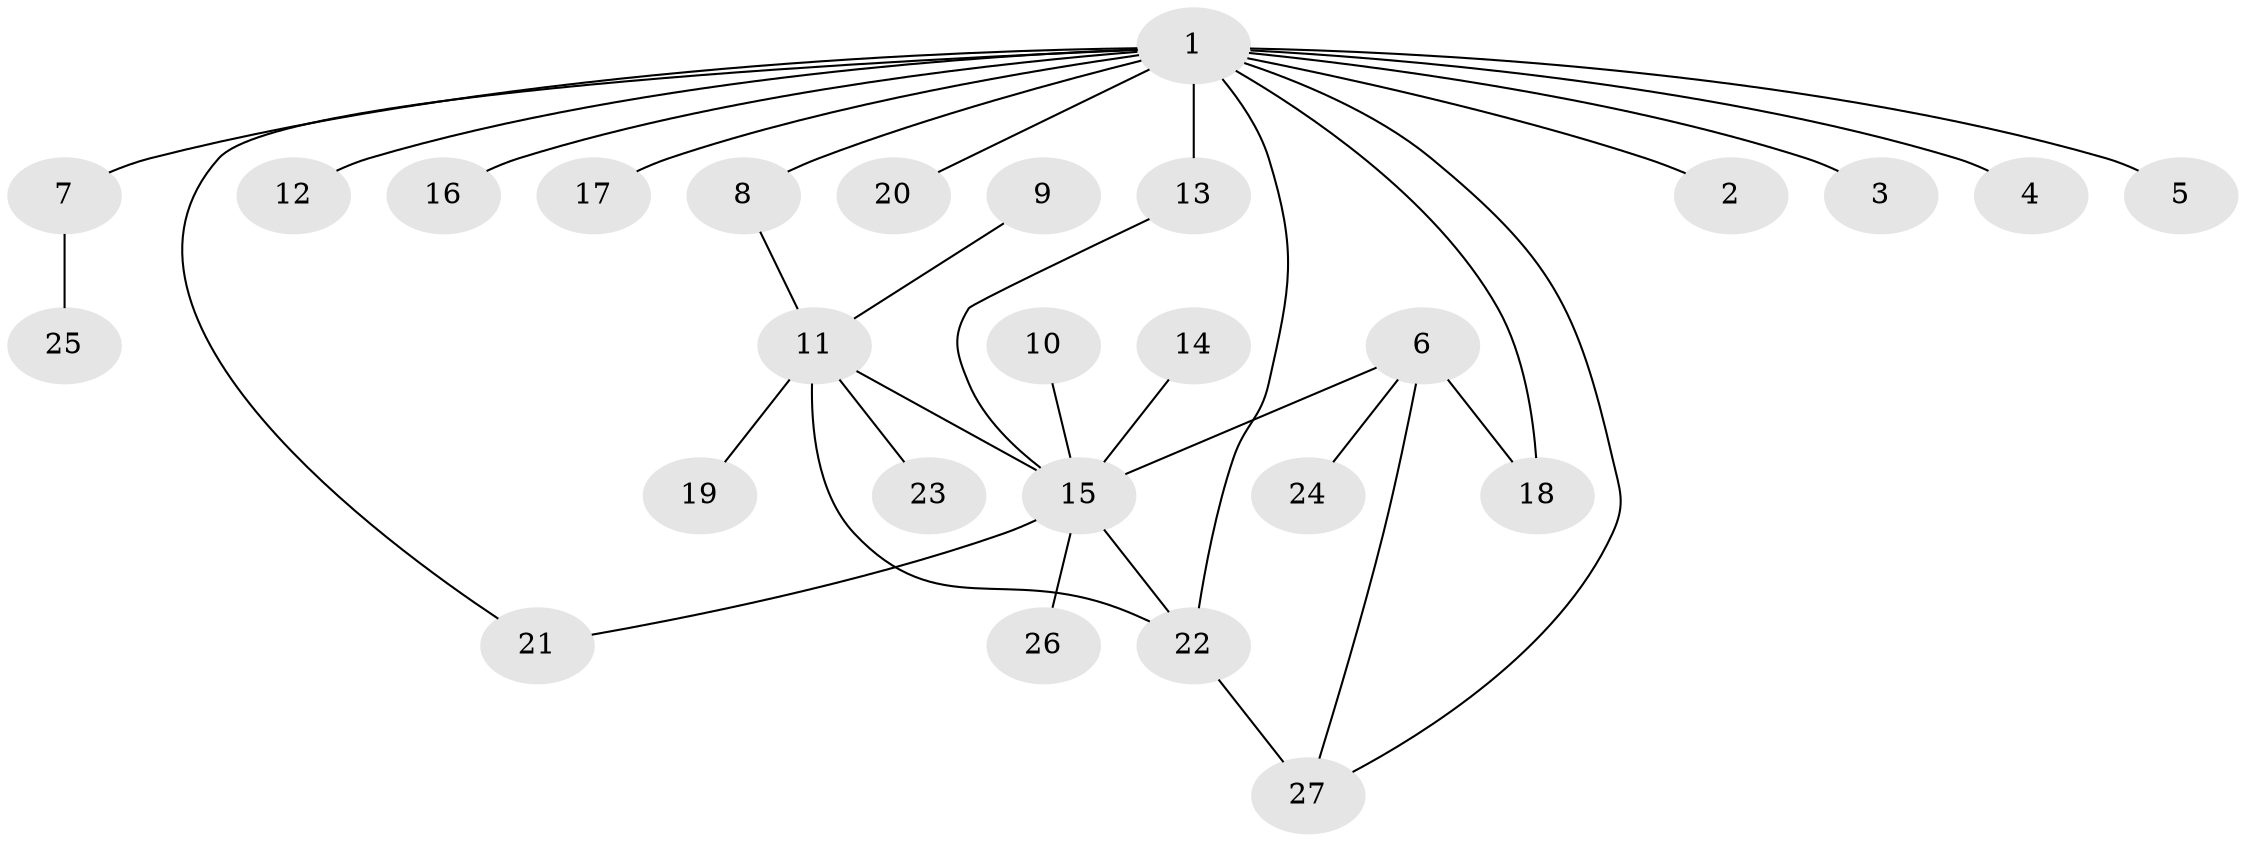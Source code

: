 // original degree distribution, {7: 0.05660377358490566, 5: 0.03773584905660377, 4: 0.07547169811320754, 8: 0.018867924528301886, 6: 0.05660377358490566, 3: 0.05660377358490566, 2: 0.24528301886792453, 1: 0.4528301886792453}
// Generated by graph-tools (version 1.1) at 2025/50/03/09/25 03:50:32]
// undirected, 27 vertices, 33 edges
graph export_dot {
graph [start="1"]
  node [color=gray90,style=filled];
  1;
  2;
  3;
  4;
  5;
  6;
  7;
  8;
  9;
  10;
  11;
  12;
  13;
  14;
  15;
  16;
  17;
  18;
  19;
  20;
  21;
  22;
  23;
  24;
  25;
  26;
  27;
  1 -- 2 [weight=1.0];
  1 -- 3 [weight=1.0];
  1 -- 4 [weight=1.0];
  1 -- 5 [weight=1.0];
  1 -- 7 [weight=1.0];
  1 -- 8 [weight=1.0];
  1 -- 12 [weight=1.0];
  1 -- 13 [weight=2.0];
  1 -- 16 [weight=1.0];
  1 -- 17 [weight=2.0];
  1 -- 18 [weight=1.0];
  1 -- 20 [weight=1.0];
  1 -- 21 [weight=1.0];
  1 -- 22 [weight=2.0];
  1 -- 27 [weight=1.0];
  6 -- 15 [weight=1.0];
  6 -- 18 [weight=1.0];
  6 -- 24 [weight=1.0];
  6 -- 27 [weight=1.0];
  7 -- 25 [weight=1.0];
  8 -- 11 [weight=1.0];
  9 -- 11 [weight=1.0];
  10 -- 15 [weight=1.0];
  11 -- 15 [weight=1.0];
  11 -- 19 [weight=1.0];
  11 -- 22 [weight=2.0];
  11 -- 23 [weight=1.0];
  13 -- 15 [weight=1.0];
  14 -- 15 [weight=1.0];
  15 -- 21 [weight=1.0];
  15 -- 22 [weight=2.0];
  15 -- 26 [weight=1.0];
  22 -- 27 [weight=2.0];
}
